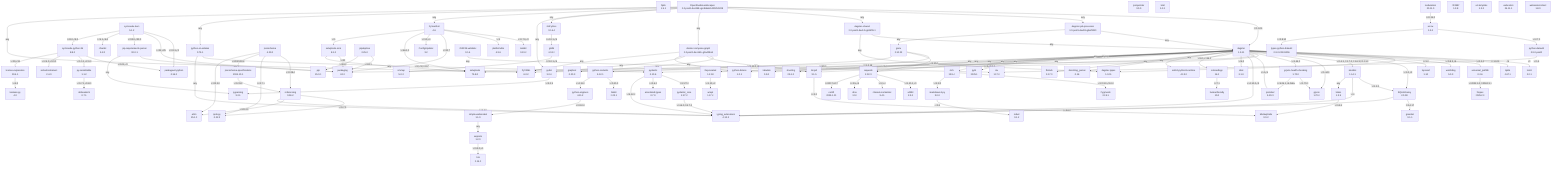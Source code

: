 flowchart TD
    classDef missing stroke-dasharray: 5
    alembic["alembic\n1.14.1"]
    annotated-types["annotated-types\n0.7.0"]
    antlr4-python3-runtime["antlr4-python3-runtime\n4.13.2"]
    arrow["arrow\n1.3.0"]
    attrs["attrs\n25.1.0"]
    bidict["bidict\n0.23.1"]
    boolean-py["boolean.py\n4.0"]
    certifi["certifi\n2025.1.31"]
    chardet["chardet\n5.2.0"]
    charset-normalizer["charset-normalizer\n3.4.1"]
    click_0["click\n8.1.8"]
    coloredlogs["coloredlogs\n14.0"]
    configupdater["ConfigUpdater\n3.2"]
    cyclonedx-bom["cyclonedx-bom\n5.1.2"]
    cyclonedx-python-lib["cyclonedx-python-lib\n8.8.0"]
    dagster-job-processor["dagster-job-processor\n0.0.post1.dev38+gbaf3220"]
    dagster-pipes["dagster-pipes\n1.9.11"]
    dagster-shared["dagster-shared\n0.0.post1.dev10+g614f3c1"]
    dagster["dagster\n1.9.11"]
    defusedxml["defusedxml\n0.7.1"]
    deprecated["Deprecated\n1.2.18"]
    docker-compose-graph["docker-compose-graph\n0.0.post1.dev161+g3a428a9"]
    docstring-parser["docstring_parser\n0.16"]
    filelock["filelock\n3.17.0"]
    fqdn["fqdn\n1.5.1"]
    fsspec["fsspec\n2025.2.0"]
    gazu["gazu\n0.10.29"]
    gitdb["gitdb\n4.0.12"]
    gitpython["GitPython\n3.1.44"]
    graphviz["graphviz\n0.20.3"]
    greenlet["greenlet\n3.1.1"]
    grpcio-health-checking["grpcio-health-checking\n1.70.0"]
    grpcio["grpcio\n1.70.0"]
    h11["h11\n0.14.0"]
    humanfriendly["humanfriendly\n10.0"]
    idna["idna\n3.10"]
    isoduration["isoduration\n20.11.0"]
    jinja2["Jinja2\n3.1.5"]
    jsonpointer["jsonpointer\n3.0.0"]
    jsonschema-specifications["jsonschema-specifications\n2024.10.1"]
    jsonschema["jsonschema\n4.23.0"]
    license-expression["license-expression\n30.4.1"]
    lxml["lxml\n5.3.1"]
    mako["Mako\n1.3.9"]
    markdown-it-py["markdown-it-py\n3.0.0"]
    markupsafe["MarkupSafe\n3.0.2"]
    mdurl["mdurl\n0.1.2"]
    openstudiolandscapes["OpenStudioLandscapes\n0.0.post1.dev398+gc4b6a84.d20250228"]
    packageurl-python["packageurl-python\n0.16.0"]
    packaging["packaging\n24.2"]
    pip-requirements-parser["pip-requirements-parser\n32.0.1"]
    pip["pip\n25.0.1"]
    pipdeptree["pipdeptree\n2.25.0"]
    platformdirs["platformdirs\n4.3.6"]
    protobuf["protobuf\n5.29.3"]
    py-serializable["py-serializable\n1.1.2"]
    pydantic-core["pydantic_core\n2.27.2"]
    pydantic["pydantic\n2.10.6"]
    pydot["pydot\n3.0.4"]
    pygments["Pygments\n2.19.1"]
    pyparsing["pyparsing\n3.2.1"]
    pyscaffold["PyScaffold\n4.6"]
    python-dateutil["python-dateutil\n2.9.0.post0"]
    python-dotenv["python-dotenv\n1.0.1"]
    python-engineio["python-engineio\n4.11.2"]
    python-on-whales["python-on-whales\n0.75.1"]
    python-socketio["python-socketio\n5.12.1"]
    pytz["pytz\n2025.1"]
    pyyaml["PyYAML\n6.0.2"]
    referencing["referencing\n0.36.2"]
    requests["requests\n2.32.3"]
    rfc3339-validator["rfc3339-validator\n0.1.4"]
    rfc3987["rfc3987\n1.3.8"]
    rich["rich\n13.9.4"]
    rpds-py["rpds-py\n0.22.3"]
    setuptools-scm["setuptools-scm\n8.1.0"]
    setuptools["setuptools\n75.8.0"]
    simple-websocket["simple-websocket\n1.1.0"]
    six["six\n1.17.0"]
    smmap["smmap\n5.0.2"]
    sortedcontainers["sortedcontainers\n2.4.0"]
    sqlalchemy["SQLAlchemy\n2.0.38"]
    structlog["structlog\n25.1.0"]
    tabulate["tabulate\n0.9.0"]
    tomli["tomli\n2.2.1"]
    tomlkit["tomlkit\n0.13.2"]
    toposort["toposort\n1.10"]
    tqdm["tqdm\n4.67.1"]
    types-python-dateutil["types-python-dateutil\n2.9.0.20241206"]
    typing-extensions["typing_extensions\n4.12.2"]
    universal-pathlib["universal_pathlib\n0.2.6"]
    uri-template["uri-template\n1.3.0"]
    urllib3["urllib3\n2.3.0"]
    watchdog["watchdog\n5.0.3"]
    webcolors["webcolors\n24.11.1"]
    websocket-client["websocket-client\n1.8.0"]
    wrapt["wrapt\n1.17.2"]
    wsproto["wsproto\n1.2.0"]
    alembic -- ">=1.3.0" --> sqlalchemy
    alembic -- ">=4" --> typing-extensions
    alembic -- "any" --> mako
    arrow -- ">=2.7.0" --> python-dateutil
    arrow -- ">=2.8.10" --> types-python-dateutil
    coloredlogs -- ">=7.1" --> humanfriendly
    cyclonedx-bom -- ">=0.11,<2" --> packageurl-python
    cyclonedx-bom -- ">=22,<25" --> packaging
    cyclonedx-bom -- ">=32.0,<33.0" --> pip-requirements-parser
    cyclonedx-bom -- ">=5.1,<6.0" --> chardet
    cyclonedx-bom -- ">=8.0,<9.0" --> cyclonedx-python-lib
    cyclonedx-python-lib -- ">=0.11,<2" --> packageurl-python
    cyclonedx-python-lib -- ">=1.1.1,<2.0.0" --> py-serializable
    cyclonedx-python-lib -- ">=2.4.0,<3.0.0" --> sortedcontainers
    cyclonedx-python-lib -- ">=30,<31" --> license-expression
    dagster -- "<3" --> tomli
    dagster -- "<5" --> tqdm
    dagster -- "==1.9.11" --> dagster-pipes
    dagster -- ">=0.2.0" --> universal-pathlib
    dagster -- ">=0.8.3,<6" --> watchdog
    dagster -- ">=1.0" --> toposort
    dagster -- ">=1.0,<3" --> sqlalchemy
    dagster -- ">=1.2.1,!=1.7.0,!=1.6.3,!=1.11.0" --> alembic
    dagster -- ">=1.44.0" --> grpcio
    dagster -- ">=1.44.0" --> grpcio-health-checking
    dagster -- ">=2,<3.0.0" --> pydantic
    dagster -- ">=20.9" --> packaging
    dagster -- ">=4,<6" --> protobuf
    dagster -- ">=4.10.0,<5" --> typing-extensions
    dagster -- ">=5.0" --> click_0
    dagster -- ">=5.1" --> pyyaml
    dagster -- ">=6.1,<=14.0" --> coloredlogs
    dagster -- "any" --> antlr4-python3-runtime
    dagster -- "any" --> docstring-parser
    dagster -- "any" --> filelock
    dagster -- "any" --> jinja2
    dagster -- "any" --> python-dotenv
    dagster -- "any" --> pytz
    dagster -- "any" --> requests
    dagster -- "any" --> rich
    dagster -- "any" --> setuptools
    dagster -- "any" --> six
    dagster -- "any" --> structlog
    dagster -- "any" --> tabulate
    dagster-job-processor -- "any" --> dagster
    dagster-job-processor -- "any" --> gazu
    dagster-shared -- "any" --> dagster
    dagster-shared -- "any" --> dagster-pipes
    deprecated -- ">=1.10,<2" --> wrapt
    docker-compose-graph -- "any" --> graphviz
    docker-compose-graph -- "any" --> jinja2
    docker-compose-graph -- "any" --> pydot
    docker-compose-graph -- "any" --> python-dotenv
    docker-compose-graph -- "any" --> pyyaml
    gazu -- "==1.2.18" --> deprecated
    gazu -- ">=2.25.1" --> requests
    gazu -- ">=5.11.0,<6" --> python-socketio
    gitdb -- ">=3.0.1,<6" --> smmap
    gitpython -- ">=4.0.1,<5" --> gitdb
    grpcio-health-checking -- ">=1.70.0" --> grpcio
    grpcio-health-checking -- ">=5.26.1,<6.0dev" --> protobuf
    isoduration -- ">=0.15.0" --> arrow
    jinja2 -- ">=2.0" --> markupsafe
    jsonschema -- ">=0.28.4" --> referencing
    jsonschema -- ">=0.7.1" --> rpds-py
    jsonschema -- ">=2023.03.6" --> jsonschema-specifications
    jsonschema -- ">=22.2.0" --> attrs
    jsonschema-specifications -- ">=0.31.0" --> referencing
    license-expression -- ">=4.0" --> boolean-py
    mako -- ">=0.9.2" --> markupsafe
    markdown-it-py -- "~=0.1" --> mdurl
    openstudiolandscapes -- "==1.9.11" --> dagster
    openstudiolandscapes -- "any" --> dagster-job-processor
    openstudiolandscapes -- "any" --> dagster-shared
    openstudiolandscapes -- "any" --> docker-compose-graph
    openstudiolandscapes -- "any" --> gitpython
    openstudiolandscapes -- "any" --> pydot
    openstudiolandscapes -- "any" --> pyscaffold
    openstudiolandscapes -- "any" --> python-on-whales
    openstudiolandscapes -- "any" --> pyyaml
    pip-requirements-parser -- "any" --> packaging
    pip-requirements-parser -- "any" --> pyparsing
    pipdeptree -- ">=24.1" --> packaging
    pipdeptree -- ">=24.2" --> pip
    py-serializable -- ">=0.7.1,<0.8.0" --> defusedxml
    pydantic -- "==2.27.2" --> pydantic-core
    pydantic -- ">=0.6.0" --> annotated-types
    pydantic -- ">=4.12.2" --> typing-extensions
    pydantic-core -- ">=4.6.0,!=4.7.0" --> typing-extensions
    pydot -- ">=3.0.9" --> pyparsing
    pyscaffold -- ">=0.7.0,<2" --> tomlkit
    pyscaffold -- ">=2" --> platformdirs
    pyscaffold -- ">=20.7" --> packaging
    pyscaffold -- ">=3.0,<4" --> configupdater
    pyscaffold -- ">=46.1.0" --> setuptools
    pyscaffold -- ">=5" --> setuptools-scm
    python-dateutil -- ">=1.5" --> six
    python-engineio -- ">=0.10.0" --> simple-websocket
    python-on-whales -- ">=2,<3,!=2.0.*" --> pydantic
    python-on-whales -- "any" --> typing-extensions
    python-socketio -- ">=0.21.0" --> bidict
    python-socketio -- ">=4.11.0" --> python-engineio
    referencing -- ">=0.7.0" --> rpds-py
    referencing -- ">=22.2.0" --> attrs
    referencing -- ">=4.4.0" --> typing-extensions
    requests -- ">=1.21.1,<3" --> urllib3
    requests -- ">=2,<4" --> charset-normalizer
    requests -- ">=2.5,<4" --> idna
    requests -- ">=2017.4.17" --> certifi
    rfc3339-validator -- "any" --> six
    rich -- ">=2.13.0,<3.0.0" --> pygments
    rich -- ">=2.2.0" --> markdown-it-py
    setuptools-scm -- ">=20" --> packaging
    setuptools-scm -- "any" --> setuptools
    simple-websocket -- "any" --> wsproto
    sqlalchemy -- "!=0.4.17" --> greenlet
    sqlalchemy -- ">=4.6.0" --> typing-extensions
    universal-pathlib -- ">=2022.1.0,!=2024.3.1" --> fsspec
    wsproto -- ">=0.9.0,<1" --> h11